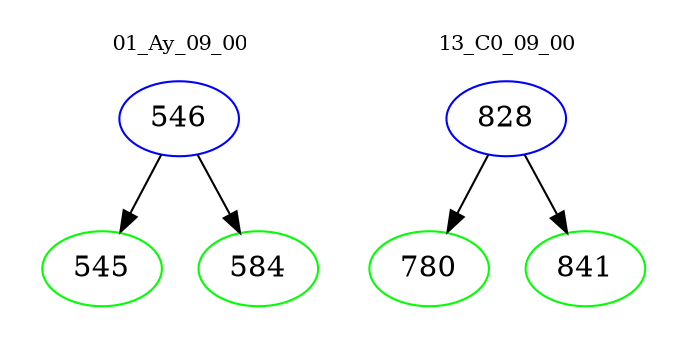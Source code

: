 digraph{
subgraph cluster_0 {
color = white
label = "01_Ay_09_00";
fontsize=10;
T0_546 [label="546", color="blue"]
T0_546 -> T0_545 [color="black"]
T0_545 [label="545", color="green"]
T0_546 -> T0_584 [color="black"]
T0_584 [label="584", color="green"]
}
subgraph cluster_1 {
color = white
label = "13_C0_09_00";
fontsize=10;
T1_828 [label="828", color="blue"]
T1_828 -> T1_780 [color="black"]
T1_780 [label="780", color="green"]
T1_828 -> T1_841 [color="black"]
T1_841 [label="841", color="green"]
}
}

